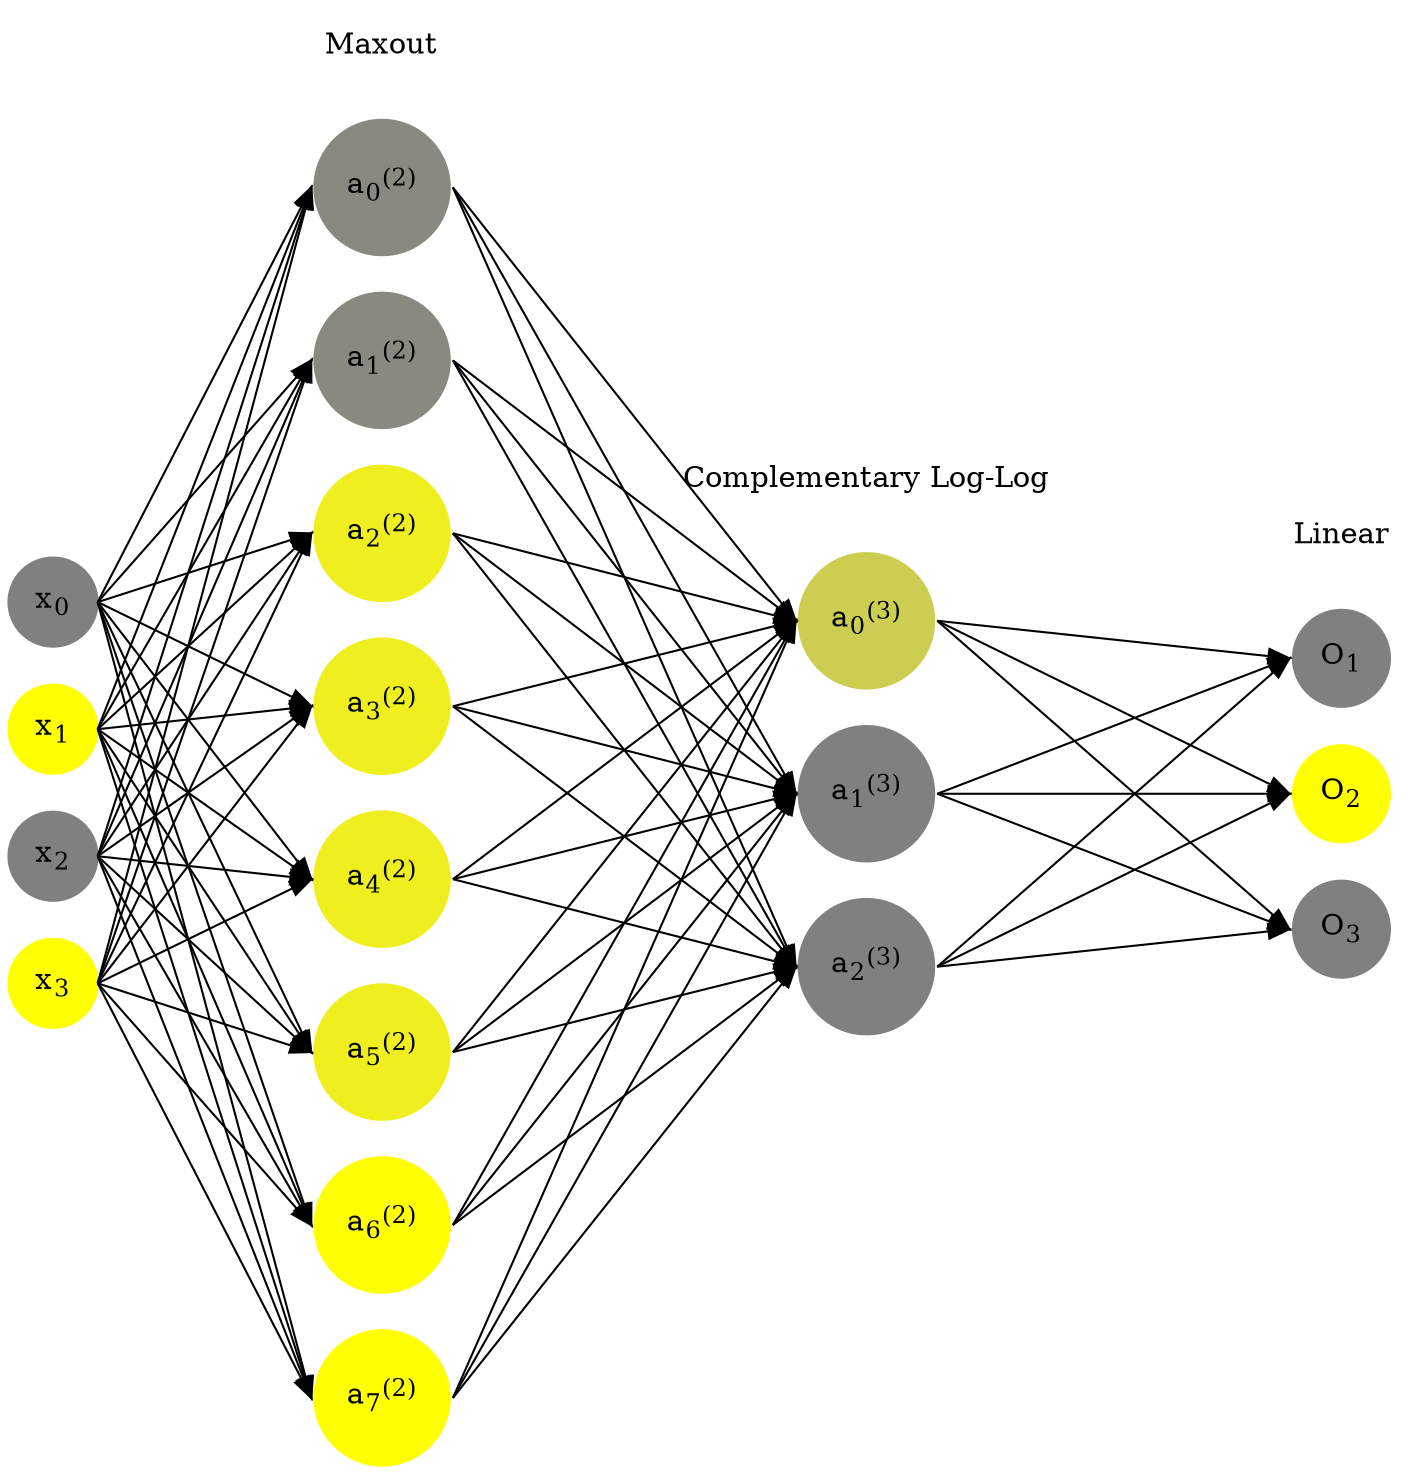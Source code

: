 digraph G {
	rankdir = LR;
	splines=false;
	edge[style=invis];
	ranksep= 1.4;
	{
	node [shape=circle, color="0.1667, 0.0, 0.5", style=filled, fillcolor="0.1667, 0.0, 0.5"];
	x0 [label=<x<sub>0</sub>>];
	}
	{
	node [shape=circle, color="0.1667, 1.0, 1.0", style=filled, fillcolor="0.1667, 1.0, 1.0"];
	x1 [label=<x<sub>1</sub>>];
	}
	{
	node [shape=circle, color="0.1667, 0.0, 0.5", style=filled, fillcolor="0.1667, 0.0, 0.5"];
	x2 [label=<x<sub>2</sub>>];
	}
	{
	node [shape=circle, color="0.1667, 1.0, 1.0", style=filled, fillcolor="0.1667, 1.0, 1.0"];
	x3 [label=<x<sub>3</sub>>];
	}
	{
	node [shape=circle, color="0.1667, 0.076840, 0.538420", style=filled, fillcolor="0.1667, 0.076840, 0.538420"];
	a02 [label=<a<sub>0</sub><sup>(2)</sup>>];
	}
	{
	node [shape=circle, color="0.1667, 0.076840, 0.538420", style=filled, fillcolor="0.1667, 0.076840, 0.538420"];
	a12 [label=<a<sub>1</sub><sup>(2)</sup>>];
	}
	{
	node [shape=circle, color="0.1667, 0.870382, 0.935191", style=filled, fillcolor="0.1667, 0.870382, 0.935191"];
	a22 [label=<a<sub>2</sub><sup>(2)</sup>>];
	}
	{
	node [shape=circle, color="0.1667, 0.870382, 0.935191", style=filled, fillcolor="0.1667, 0.870382, 0.935191"];
	a32 [label=<a<sub>3</sub><sup>(2)</sup>>];
	}
	{
	node [shape=circle, color="0.1667, 0.870382, 0.935191", style=filled, fillcolor="0.1667, 0.870382, 0.935191"];
	a42 [label=<a<sub>4</sub><sup>(2)</sup>>];
	}
	{
	node [shape=circle, color="0.1667, 0.870382, 0.935191", style=filled, fillcolor="0.1667, 0.870382, 0.935191"];
	a52 [label=<a<sub>5</sub><sup>(2)</sup>>];
	}
	{
	node [shape=circle, color="0.1667, 1.950505, 1.475252", style=filled, fillcolor="0.1667, 1.950505, 1.475252"];
	a62 [label=<a<sub>6</sub><sup>(2)</sup>>];
	}
	{
	node [shape=circle, color="0.1667, 1.950505, 1.475252", style=filled, fillcolor="0.1667, 1.950505, 1.475252"];
	a72 [label=<a<sub>7</sub><sup>(2)</sup>>];
	}
	{
	node [shape=circle, color="0.1667, 0.605468, 0.802734", style=filled, fillcolor="0.1667, 0.605468, 0.802734"];
	a03 [label=<a<sub>0</sub><sup>(3)</sup>>];
	}
	{
	node [shape=circle, color="0.1667, 0.000052, 0.500026", style=filled, fillcolor="0.1667, 0.000052, 0.500026"];
	a13 [label=<a<sub>1</sub><sup>(3)</sup>>];
	}
	{
	node [shape=circle, color="0.1667, 0.000732, 0.500366", style=filled, fillcolor="0.1667, 0.000732, 0.500366"];
	a23 [label=<a<sub>2</sub><sup>(3)</sup>>];
	}
	{
	node [shape=circle, color="0.1667, 0.0, 0.5", style=filled, fillcolor="0.1667, 0.0, 0.5"];
	O1 [label=<O<sub>1</sub>>];
	}
	{
	node [shape=circle, color="0.1667, 1.0, 1.0", style=filled, fillcolor="0.1667, 1.0, 1.0"];
	O2 [label=<O<sub>2</sub>>];
	}
	{
	node [shape=circle, color="0.1667, 0.0, 0.5", style=filled, fillcolor="0.1667, 0.0, 0.5"];
	O3 [label=<O<sub>3</sub>>];
	}
	{
	rank=same;
	x0->x1->x2->x3;
	}
	{
	rank=same;
	a02->a12->a22->a32->a42->a52->a62->a72;
	}
	{
	rank=same;
	a03->a13->a23;
	}
	{
	rank=same;
	O1->O2->O3;
	}
	l1 [shape=plaintext,label="Maxout"];
	l1->a02;
	{rank=same; l1;a02};
	l2 [shape=plaintext,label="Complementary Log-Log"];
	l2->a03;
	{rank=same; l2;a03};
	l3 [shape=plaintext,label="Linear"];
	l3->O1;
	{rank=same; l3;O1};
edge[style=solid, tailport=e, headport=w];
	{x0;x1;x2;x3} -> {a02;a12;a22;a32;a42;a52;a62;a72};
	{a02;a12;a22;a32;a42;a52;a62;a72} -> {a03;a13;a23};
	{a03;a13;a23} -> {O1,O2,O3};
}